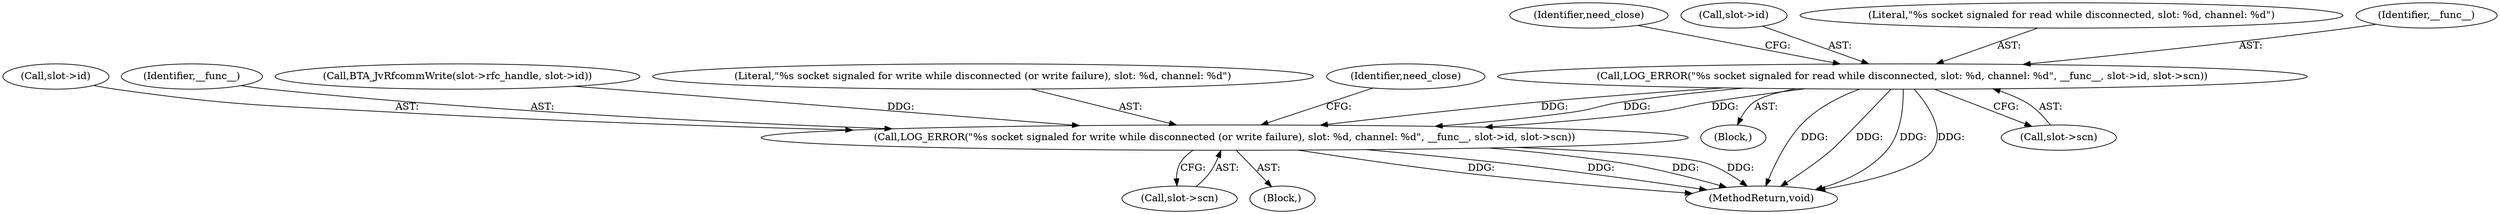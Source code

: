 digraph "0_Android_472271b153c5dc53c28beac55480a8d8434b2d5c_34@pointer" {
"1000173" [label="(Call,LOG_ERROR(\"%s socket signaled for read while disconnected, slot: %d, channel: %d\", __func__, slot->id, slot->scn))"];
"1000202" [label="(Call,LOG_ERROR(\"%s socket signaled for write while disconnected (or write failure), slot: %d, channel: %d\", __func__, slot->id, slot->scn))"];
"1000201" [label="(Block,)"];
"1000183" [label="(Identifier,need_close)"];
"1000179" [label="(Call,slot->scn)"];
"1000176" [label="(Call,slot->id)"];
"1000205" [label="(Call,slot->id)"];
"1000174" [label="(Literal,\"%s socket signaled for read while disconnected, slot: %d, channel: %d\")"];
"1000175" [label="(Identifier,__func__)"];
"1000204" [label="(Identifier,__func__)"];
"1000173" [label="(Call,LOG_ERROR(\"%s socket signaled for read while disconnected, slot: %d, channel: %d\", __func__, slot->id, slot->scn))"];
"1000172" [label="(Block,)"];
"1000246" [label="(MethodReturn,void)"];
"1000208" [label="(Call,slot->scn)"];
"1000164" [label="(Call,BTA_JvRfcommWrite(slot->rfc_handle, slot->id))"];
"1000202" [label="(Call,LOG_ERROR(\"%s socket signaled for write while disconnected (or write failure), slot: %d, channel: %d\", __func__, slot->id, slot->scn))"];
"1000203" [label="(Literal,\"%s socket signaled for write while disconnected (or write failure), slot: %d, channel: %d\")"];
"1000212" [label="(Identifier,need_close)"];
"1000173" -> "1000172"  [label="AST: "];
"1000173" -> "1000179"  [label="CFG: "];
"1000174" -> "1000173"  [label="AST: "];
"1000175" -> "1000173"  [label="AST: "];
"1000176" -> "1000173"  [label="AST: "];
"1000179" -> "1000173"  [label="AST: "];
"1000183" -> "1000173"  [label="CFG: "];
"1000173" -> "1000246"  [label="DDG: "];
"1000173" -> "1000246"  [label="DDG: "];
"1000173" -> "1000246"  [label="DDG: "];
"1000173" -> "1000246"  [label="DDG: "];
"1000173" -> "1000202"  [label="DDG: "];
"1000173" -> "1000202"  [label="DDG: "];
"1000173" -> "1000202"  [label="DDG: "];
"1000202" -> "1000201"  [label="AST: "];
"1000202" -> "1000208"  [label="CFG: "];
"1000203" -> "1000202"  [label="AST: "];
"1000204" -> "1000202"  [label="AST: "];
"1000205" -> "1000202"  [label="AST: "];
"1000208" -> "1000202"  [label="AST: "];
"1000212" -> "1000202"  [label="CFG: "];
"1000202" -> "1000246"  [label="DDG: "];
"1000202" -> "1000246"  [label="DDG: "];
"1000202" -> "1000246"  [label="DDG: "];
"1000202" -> "1000246"  [label="DDG: "];
"1000164" -> "1000202"  [label="DDG: "];
}
